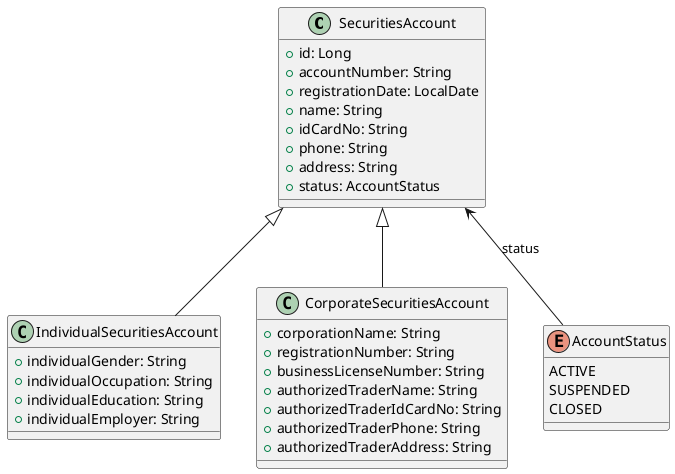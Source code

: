 @startuml securities_account
class SecuritiesAccount {
    + id: Long
    + accountNumber: String
    + registrationDate: LocalDate
    + name: String
    + idCardNo: String
    + phone: String
    + address: String
    + status: AccountStatus
}

class IndividualSecuritiesAccount {
    + individualGender: String
    + individualOccupation: String
    + individualEducation: String
    + individualEmployer: String
}

class CorporateSecuritiesAccount {
    + corporationName: String
    + registrationNumber: String
    + businessLicenseNumber: String
    + authorizedTraderName: String
    + authorizedTraderIdCardNo: String
    + authorizedTraderPhone: String
    + authorizedTraderAddress: String
}

SecuritiesAccount <-- AccountStatus : "status"

enum AccountStatus {
    ACTIVE
    SUSPENDED
    CLOSED
}

SecuritiesAccount <|-- IndividualSecuritiesAccount
SecuritiesAccount <|-- CorporateSecuritiesAccount
@enduml
